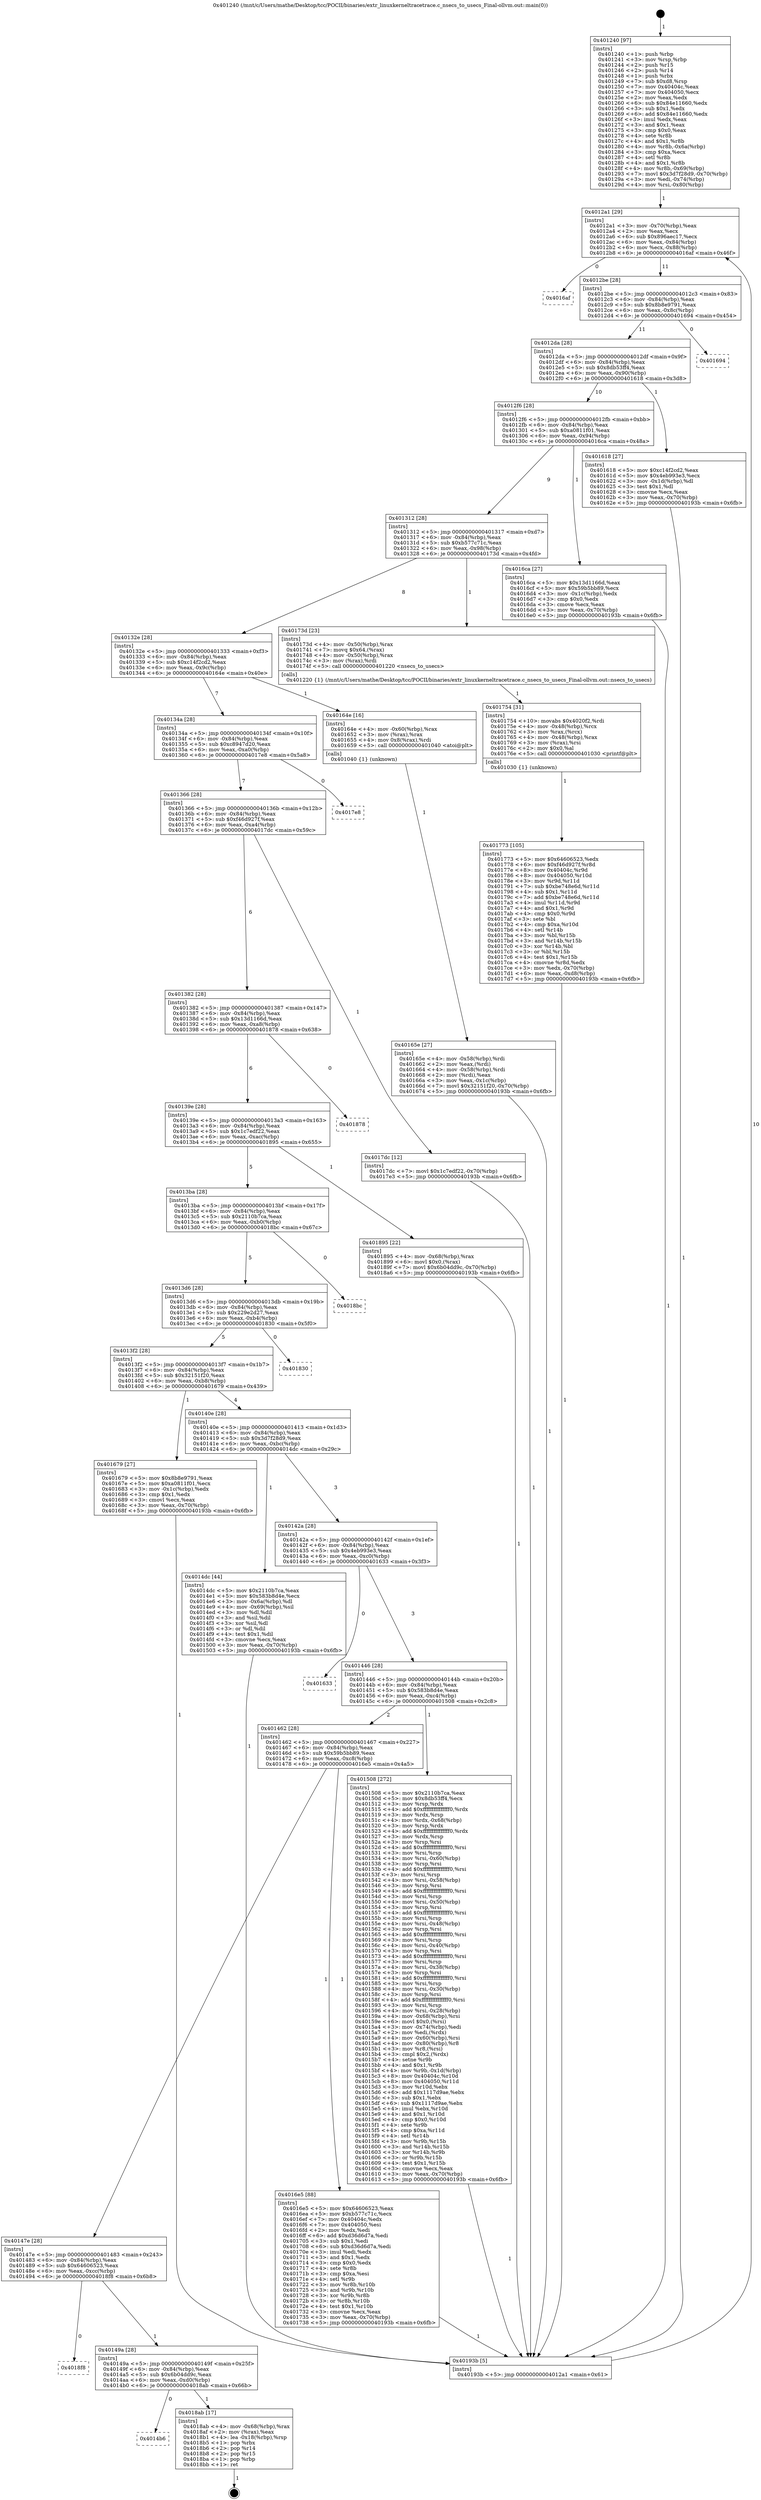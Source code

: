 digraph "0x401240" {
  label = "0x401240 (/mnt/c/Users/mathe/Desktop/tcc/POCII/binaries/extr_linuxkerneltracetrace.c_nsecs_to_usecs_Final-ollvm.out::main(0))"
  labelloc = "t"
  node[shape=record]

  Entry [label="",width=0.3,height=0.3,shape=circle,fillcolor=black,style=filled]
  "0x4012a1" [label="{
     0x4012a1 [29]\l
     | [instrs]\l
     &nbsp;&nbsp;0x4012a1 \<+3\>: mov -0x70(%rbp),%eax\l
     &nbsp;&nbsp;0x4012a4 \<+2\>: mov %eax,%ecx\l
     &nbsp;&nbsp;0x4012a6 \<+6\>: sub $0x896aec17,%ecx\l
     &nbsp;&nbsp;0x4012ac \<+6\>: mov %eax,-0x84(%rbp)\l
     &nbsp;&nbsp;0x4012b2 \<+6\>: mov %ecx,-0x88(%rbp)\l
     &nbsp;&nbsp;0x4012b8 \<+6\>: je 00000000004016af \<main+0x46f\>\l
  }"]
  "0x4016af" [label="{
     0x4016af\l
  }", style=dashed]
  "0x4012be" [label="{
     0x4012be [28]\l
     | [instrs]\l
     &nbsp;&nbsp;0x4012be \<+5\>: jmp 00000000004012c3 \<main+0x83\>\l
     &nbsp;&nbsp;0x4012c3 \<+6\>: mov -0x84(%rbp),%eax\l
     &nbsp;&nbsp;0x4012c9 \<+5\>: sub $0x8b8e9791,%eax\l
     &nbsp;&nbsp;0x4012ce \<+6\>: mov %eax,-0x8c(%rbp)\l
     &nbsp;&nbsp;0x4012d4 \<+6\>: je 0000000000401694 \<main+0x454\>\l
  }"]
  Exit [label="",width=0.3,height=0.3,shape=circle,fillcolor=black,style=filled,peripheries=2]
  "0x401694" [label="{
     0x401694\l
  }", style=dashed]
  "0x4012da" [label="{
     0x4012da [28]\l
     | [instrs]\l
     &nbsp;&nbsp;0x4012da \<+5\>: jmp 00000000004012df \<main+0x9f\>\l
     &nbsp;&nbsp;0x4012df \<+6\>: mov -0x84(%rbp),%eax\l
     &nbsp;&nbsp;0x4012e5 \<+5\>: sub $0x8db53ff4,%eax\l
     &nbsp;&nbsp;0x4012ea \<+6\>: mov %eax,-0x90(%rbp)\l
     &nbsp;&nbsp;0x4012f0 \<+6\>: je 0000000000401618 \<main+0x3d8\>\l
  }"]
  "0x4014b6" [label="{
     0x4014b6\l
  }", style=dashed]
  "0x401618" [label="{
     0x401618 [27]\l
     | [instrs]\l
     &nbsp;&nbsp;0x401618 \<+5\>: mov $0xc14f2cd2,%eax\l
     &nbsp;&nbsp;0x40161d \<+5\>: mov $0x4eb993e3,%ecx\l
     &nbsp;&nbsp;0x401622 \<+3\>: mov -0x1d(%rbp),%dl\l
     &nbsp;&nbsp;0x401625 \<+3\>: test $0x1,%dl\l
     &nbsp;&nbsp;0x401628 \<+3\>: cmovne %ecx,%eax\l
     &nbsp;&nbsp;0x40162b \<+3\>: mov %eax,-0x70(%rbp)\l
     &nbsp;&nbsp;0x40162e \<+5\>: jmp 000000000040193b \<main+0x6fb\>\l
  }"]
  "0x4012f6" [label="{
     0x4012f6 [28]\l
     | [instrs]\l
     &nbsp;&nbsp;0x4012f6 \<+5\>: jmp 00000000004012fb \<main+0xbb\>\l
     &nbsp;&nbsp;0x4012fb \<+6\>: mov -0x84(%rbp),%eax\l
     &nbsp;&nbsp;0x401301 \<+5\>: sub $0xa0811f01,%eax\l
     &nbsp;&nbsp;0x401306 \<+6\>: mov %eax,-0x94(%rbp)\l
     &nbsp;&nbsp;0x40130c \<+6\>: je 00000000004016ca \<main+0x48a\>\l
  }"]
  "0x4018ab" [label="{
     0x4018ab [17]\l
     | [instrs]\l
     &nbsp;&nbsp;0x4018ab \<+4\>: mov -0x68(%rbp),%rax\l
     &nbsp;&nbsp;0x4018af \<+2\>: mov (%rax),%eax\l
     &nbsp;&nbsp;0x4018b1 \<+4\>: lea -0x18(%rbp),%rsp\l
     &nbsp;&nbsp;0x4018b5 \<+1\>: pop %rbx\l
     &nbsp;&nbsp;0x4018b6 \<+2\>: pop %r14\l
     &nbsp;&nbsp;0x4018b8 \<+2\>: pop %r15\l
     &nbsp;&nbsp;0x4018ba \<+1\>: pop %rbp\l
     &nbsp;&nbsp;0x4018bb \<+1\>: ret\l
  }"]
  "0x4016ca" [label="{
     0x4016ca [27]\l
     | [instrs]\l
     &nbsp;&nbsp;0x4016ca \<+5\>: mov $0x13d1166d,%eax\l
     &nbsp;&nbsp;0x4016cf \<+5\>: mov $0x59b5bb89,%ecx\l
     &nbsp;&nbsp;0x4016d4 \<+3\>: mov -0x1c(%rbp),%edx\l
     &nbsp;&nbsp;0x4016d7 \<+3\>: cmp $0x0,%edx\l
     &nbsp;&nbsp;0x4016da \<+3\>: cmove %ecx,%eax\l
     &nbsp;&nbsp;0x4016dd \<+3\>: mov %eax,-0x70(%rbp)\l
     &nbsp;&nbsp;0x4016e0 \<+5\>: jmp 000000000040193b \<main+0x6fb\>\l
  }"]
  "0x401312" [label="{
     0x401312 [28]\l
     | [instrs]\l
     &nbsp;&nbsp;0x401312 \<+5\>: jmp 0000000000401317 \<main+0xd7\>\l
     &nbsp;&nbsp;0x401317 \<+6\>: mov -0x84(%rbp),%eax\l
     &nbsp;&nbsp;0x40131d \<+5\>: sub $0xb577c71c,%eax\l
     &nbsp;&nbsp;0x401322 \<+6\>: mov %eax,-0x98(%rbp)\l
     &nbsp;&nbsp;0x401328 \<+6\>: je 000000000040173d \<main+0x4fd\>\l
  }"]
  "0x40149a" [label="{
     0x40149a [28]\l
     | [instrs]\l
     &nbsp;&nbsp;0x40149a \<+5\>: jmp 000000000040149f \<main+0x25f\>\l
     &nbsp;&nbsp;0x40149f \<+6\>: mov -0x84(%rbp),%eax\l
     &nbsp;&nbsp;0x4014a5 \<+5\>: sub $0x6b04dd9c,%eax\l
     &nbsp;&nbsp;0x4014aa \<+6\>: mov %eax,-0xd0(%rbp)\l
     &nbsp;&nbsp;0x4014b0 \<+6\>: je 00000000004018ab \<main+0x66b\>\l
  }"]
  "0x40173d" [label="{
     0x40173d [23]\l
     | [instrs]\l
     &nbsp;&nbsp;0x40173d \<+4\>: mov -0x50(%rbp),%rax\l
     &nbsp;&nbsp;0x401741 \<+7\>: movq $0x64,(%rax)\l
     &nbsp;&nbsp;0x401748 \<+4\>: mov -0x50(%rbp),%rax\l
     &nbsp;&nbsp;0x40174c \<+3\>: mov (%rax),%rdi\l
     &nbsp;&nbsp;0x40174f \<+5\>: call 0000000000401220 \<nsecs_to_usecs\>\l
     | [calls]\l
     &nbsp;&nbsp;0x401220 \{1\} (/mnt/c/Users/mathe/Desktop/tcc/POCII/binaries/extr_linuxkerneltracetrace.c_nsecs_to_usecs_Final-ollvm.out::nsecs_to_usecs)\l
  }"]
  "0x40132e" [label="{
     0x40132e [28]\l
     | [instrs]\l
     &nbsp;&nbsp;0x40132e \<+5\>: jmp 0000000000401333 \<main+0xf3\>\l
     &nbsp;&nbsp;0x401333 \<+6\>: mov -0x84(%rbp),%eax\l
     &nbsp;&nbsp;0x401339 \<+5\>: sub $0xc14f2cd2,%eax\l
     &nbsp;&nbsp;0x40133e \<+6\>: mov %eax,-0x9c(%rbp)\l
     &nbsp;&nbsp;0x401344 \<+6\>: je 000000000040164e \<main+0x40e\>\l
  }"]
  "0x4018f8" [label="{
     0x4018f8\l
  }", style=dashed]
  "0x40164e" [label="{
     0x40164e [16]\l
     | [instrs]\l
     &nbsp;&nbsp;0x40164e \<+4\>: mov -0x60(%rbp),%rax\l
     &nbsp;&nbsp;0x401652 \<+3\>: mov (%rax),%rax\l
     &nbsp;&nbsp;0x401655 \<+4\>: mov 0x8(%rax),%rdi\l
     &nbsp;&nbsp;0x401659 \<+5\>: call 0000000000401040 \<atoi@plt\>\l
     | [calls]\l
     &nbsp;&nbsp;0x401040 \{1\} (unknown)\l
  }"]
  "0x40134a" [label="{
     0x40134a [28]\l
     | [instrs]\l
     &nbsp;&nbsp;0x40134a \<+5\>: jmp 000000000040134f \<main+0x10f\>\l
     &nbsp;&nbsp;0x40134f \<+6\>: mov -0x84(%rbp),%eax\l
     &nbsp;&nbsp;0x401355 \<+5\>: sub $0xc8947d20,%eax\l
     &nbsp;&nbsp;0x40135a \<+6\>: mov %eax,-0xa0(%rbp)\l
     &nbsp;&nbsp;0x401360 \<+6\>: je 00000000004017e8 \<main+0x5a8\>\l
  }"]
  "0x401773" [label="{
     0x401773 [105]\l
     | [instrs]\l
     &nbsp;&nbsp;0x401773 \<+5\>: mov $0x64606523,%edx\l
     &nbsp;&nbsp;0x401778 \<+6\>: mov $0xf46d927f,%r8d\l
     &nbsp;&nbsp;0x40177e \<+8\>: mov 0x40404c,%r9d\l
     &nbsp;&nbsp;0x401786 \<+8\>: mov 0x404050,%r10d\l
     &nbsp;&nbsp;0x40178e \<+3\>: mov %r9d,%r11d\l
     &nbsp;&nbsp;0x401791 \<+7\>: sub $0xbe748e6d,%r11d\l
     &nbsp;&nbsp;0x401798 \<+4\>: sub $0x1,%r11d\l
     &nbsp;&nbsp;0x40179c \<+7\>: add $0xbe748e6d,%r11d\l
     &nbsp;&nbsp;0x4017a3 \<+4\>: imul %r11d,%r9d\l
     &nbsp;&nbsp;0x4017a7 \<+4\>: and $0x1,%r9d\l
     &nbsp;&nbsp;0x4017ab \<+4\>: cmp $0x0,%r9d\l
     &nbsp;&nbsp;0x4017af \<+3\>: sete %bl\l
     &nbsp;&nbsp;0x4017b2 \<+4\>: cmp $0xa,%r10d\l
     &nbsp;&nbsp;0x4017b6 \<+4\>: setl %r14b\l
     &nbsp;&nbsp;0x4017ba \<+3\>: mov %bl,%r15b\l
     &nbsp;&nbsp;0x4017bd \<+3\>: and %r14b,%r15b\l
     &nbsp;&nbsp;0x4017c0 \<+3\>: xor %r14b,%bl\l
     &nbsp;&nbsp;0x4017c3 \<+3\>: or %bl,%r15b\l
     &nbsp;&nbsp;0x4017c6 \<+4\>: test $0x1,%r15b\l
     &nbsp;&nbsp;0x4017ca \<+4\>: cmovne %r8d,%edx\l
     &nbsp;&nbsp;0x4017ce \<+3\>: mov %edx,-0x70(%rbp)\l
     &nbsp;&nbsp;0x4017d1 \<+6\>: mov %eax,-0xd8(%rbp)\l
     &nbsp;&nbsp;0x4017d7 \<+5\>: jmp 000000000040193b \<main+0x6fb\>\l
  }"]
  "0x4017e8" [label="{
     0x4017e8\l
  }", style=dashed]
  "0x401366" [label="{
     0x401366 [28]\l
     | [instrs]\l
     &nbsp;&nbsp;0x401366 \<+5\>: jmp 000000000040136b \<main+0x12b\>\l
     &nbsp;&nbsp;0x40136b \<+6\>: mov -0x84(%rbp),%eax\l
     &nbsp;&nbsp;0x401371 \<+5\>: sub $0xf46d927f,%eax\l
     &nbsp;&nbsp;0x401376 \<+6\>: mov %eax,-0xa4(%rbp)\l
     &nbsp;&nbsp;0x40137c \<+6\>: je 00000000004017dc \<main+0x59c\>\l
  }"]
  "0x401754" [label="{
     0x401754 [31]\l
     | [instrs]\l
     &nbsp;&nbsp;0x401754 \<+10\>: movabs $0x4020f2,%rdi\l
     &nbsp;&nbsp;0x40175e \<+4\>: mov -0x48(%rbp),%rcx\l
     &nbsp;&nbsp;0x401762 \<+3\>: mov %rax,(%rcx)\l
     &nbsp;&nbsp;0x401765 \<+4\>: mov -0x48(%rbp),%rax\l
     &nbsp;&nbsp;0x401769 \<+3\>: mov (%rax),%rsi\l
     &nbsp;&nbsp;0x40176c \<+2\>: mov $0x0,%al\l
     &nbsp;&nbsp;0x40176e \<+5\>: call 0000000000401030 \<printf@plt\>\l
     | [calls]\l
     &nbsp;&nbsp;0x401030 \{1\} (unknown)\l
  }"]
  "0x4017dc" [label="{
     0x4017dc [12]\l
     | [instrs]\l
     &nbsp;&nbsp;0x4017dc \<+7\>: movl $0x1c7edf22,-0x70(%rbp)\l
     &nbsp;&nbsp;0x4017e3 \<+5\>: jmp 000000000040193b \<main+0x6fb\>\l
  }"]
  "0x401382" [label="{
     0x401382 [28]\l
     | [instrs]\l
     &nbsp;&nbsp;0x401382 \<+5\>: jmp 0000000000401387 \<main+0x147\>\l
     &nbsp;&nbsp;0x401387 \<+6\>: mov -0x84(%rbp),%eax\l
     &nbsp;&nbsp;0x40138d \<+5\>: sub $0x13d1166d,%eax\l
     &nbsp;&nbsp;0x401392 \<+6\>: mov %eax,-0xa8(%rbp)\l
     &nbsp;&nbsp;0x401398 \<+6\>: je 0000000000401878 \<main+0x638\>\l
  }"]
  "0x40147e" [label="{
     0x40147e [28]\l
     | [instrs]\l
     &nbsp;&nbsp;0x40147e \<+5\>: jmp 0000000000401483 \<main+0x243\>\l
     &nbsp;&nbsp;0x401483 \<+6\>: mov -0x84(%rbp),%eax\l
     &nbsp;&nbsp;0x401489 \<+5\>: sub $0x64606523,%eax\l
     &nbsp;&nbsp;0x40148e \<+6\>: mov %eax,-0xcc(%rbp)\l
     &nbsp;&nbsp;0x401494 \<+6\>: je 00000000004018f8 \<main+0x6b8\>\l
  }"]
  "0x401878" [label="{
     0x401878\l
  }", style=dashed]
  "0x40139e" [label="{
     0x40139e [28]\l
     | [instrs]\l
     &nbsp;&nbsp;0x40139e \<+5\>: jmp 00000000004013a3 \<main+0x163\>\l
     &nbsp;&nbsp;0x4013a3 \<+6\>: mov -0x84(%rbp),%eax\l
     &nbsp;&nbsp;0x4013a9 \<+5\>: sub $0x1c7edf22,%eax\l
     &nbsp;&nbsp;0x4013ae \<+6\>: mov %eax,-0xac(%rbp)\l
     &nbsp;&nbsp;0x4013b4 \<+6\>: je 0000000000401895 \<main+0x655\>\l
  }"]
  "0x4016e5" [label="{
     0x4016e5 [88]\l
     | [instrs]\l
     &nbsp;&nbsp;0x4016e5 \<+5\>: mov $0x64606523,%eax\l
     &nbsp;&nbsp;0x4016ea \<+5\>: mov $0xb577c71c,%ecx\l
     &nbsp;&nbsp;0x4016ef \<+7\>: mov 0x40404c,%edx\l
     &nbsp;&nbsp;0x4016f6 \<+7\>: mov 0x404050,%esi\l
     &nbsp;&nbsp;0x4016fd \<+2\>: mov %edx,%edi\l
     &nbsp;&nbsp;0x4016ff \<+6\>: add $0xd36d6d7a,%edi\l
     &nbsp;&nbsp;0x401705 \<+3\>: sub $0x1,%edi\l
     &nbsp;&nbsp;0x401708 \<+6\>: sub $0xd36d6d7a,%edi\l
     &nbsp;&nbsp;0x40170e \<+3\>: imul %edi,%edx\l
     &nbsp;&nbsp;0x401711 \<+3\>: and $0x1,%edx\l
     &nbsp;&nbsp;0x401714 \<+3\>: cmp $0x0,%edx\l
     &nbsp;&nbsp;0x401717 \<+4\>: sete %r8b\l
     &nbsp;&nbsp;0x40171b \<+3\>: cmp $0xa,%esi\l
     &nbsp;&nbsp;0x40171e \<+4\>: setl %r9b\l
     &nbsp;&nbsp;0x401722 \<+3\>: mov %r8b,%r10b\l
     &nbsp;&nbsp;0x401725 \<+3\>: and %r9b,%r10b\l
     &nbsp;&nbsp;0x401728 \<+3\>: xor %r9b,%r8b\l
     &nbsp;&nbsp;0x40172b \<+3\>: or %r8b,%r10b\l
     &nbsp;&nbsp;0x40172e \<+4\>: test $0x1,%r10b\l
     &nbsp;&nbsp;0x401732 \<+3\>: cmovne %ecx,%eax\l
     &nbsp;&nbsp;0x401735 \<+3\>: mov %eax,-0x70(%rbp)\l
     &nbsp;&nbsp;0x401738 \<+5\>: jmp 000000000040193b \<main+0x6fb\>\l
  }"]
  "0x401895" [label="{
     0x401895 [22]\l
     | [instrs]\l
     &nbsp;&nbsp;0x401895 \<+4\>: mov -0x68(%rbp),%rax\l
     &nbsp;&nbsp;0x401899 \<+6\>: movl $0x0,(%rax)\l
     &nbsp;&nbsp;0x40189f \<+7\>: movl $0x6b04dd9c,-0x70(%rbp)\l
     &nbsp;&nbsp;0x4018a6 \<+5\>: jmp 000000000040193b \<main+0x6fb\>\l
  }"]
  "0x4013ba" [label="{
     0x4013ba [28]\l
     | [instrs]\l
     &nbsp;&nbsp;0x4013ba \<+5\>: jmp 00000000004013bf \<main+0x17f\>\l
     &nbsp;&nbsp;0x4013bf \<+6\>: mov -0x84(%rbp),%eax\l
     &nbsp;&nbsp;0x4013c5 \<+5\>: sub $0x2110b7ca,%eax\l
     &nbsp;&nbsp;0x4013ca \<+6\>: mov %eax,-0xb0(%rbp)\l
     &nbsp;&nbsp;0x4013d0 \<+6\>: je 00000000004018bc \<main+0x67c\>\l
  }"]
  "0x40165e" [label="{
     0x40165e [27]\l
     | [instrs]\l
     &nbsp;&nbsp;0x40165e \<+4\>: mov -0x58(%rbp),%rdi\l
     &nbsp;&nbsp;0x401662 \<+2\>: mov %eax,(%rdi)\l
     &nbsp;&nbsp;0x401664 \<+4\>: mov -0x58(%rbp),%rdi\l
     &nbsp;&nbsp;0x401668 \<+2\>: mov (%rdi),%eax\l
     &nbsp;&nbsp;0x40166a \<+3\>: mov %eax,-0x1c(%rbp)\l
     &nbsp;&nbsp;0x40166d \<+7\>: movl $0x32151f20,-0x70(%rbp)\l
     &nbsp;&nbsp;0x401674 \<+5\>: jmp 000000000040193b \<main+0x6fb\>\l
  }"]
  "0x4018bc" [label="{
     0x4018bc\l
  }", style=dashed]
  "0x4013d6" [label="{
     0x4013d6 [28]\l
     | [instrs]\l
     &nbsp;&nbsp;0x4013d6 \<+5\>: jmp 00000000004013db \<main+0x19b\>\l
     &nbsp;&nbsp;0x4013db \<+6\>: mov -0x84(%rbp),%eax\l
     &nbsp;&nbsp;0x4013e1 \<+5\>: sub $0x229e2d27,%eax\l
     &nbsp;&nbsp;0x4013e6 \<+6\>: mov %eax,-0xb4(%rbp)\l
     &nbsp;&nbsp;0x4013ec \<+6\>: je 0000000000401830 \<main+0x5f0\>\l
  }"]
  "0x401462" [label="{
     0x401462 [28]\l
     | [instrs]\l
     &nbsp;&nbsp;0x401462 \<+5\>: jmp 0000000000401467 \<main+0x227\>\l
     &nbsp;&nbsp;0x401467 \<+6\>: mov -0x84(%rbp),%eax\l
     &nbsp;&nbsp;0x40146d \<+5\>: sub $0x59b5bb89,%eax\l
     &nbsp;&nbsp;0x401472 \<+6\>: mov %eax,-0xc8(%rbp)\l
     &nbsp;&nbsp;0x401478 \<+6\>: je 00000000004016e5 \<main+0x4a5\>\l
  }"]
  "0x401830" [label="{
     0x401830\l
  }", style=dashed]
  "0x4013f2" [label="{
     0x4013f2 [28]\l
     | [instrs]\l
     &nbsp;&nbsp;0x4013f2 \<+5\>: jmp 00000000004013f7 \<main+0x1b7\>\l
     &nbsp;&nbsp;0x4013f7 \<+6\>: mov -0x84(%rbp),%eax\l
     &nbsp;&nbsp;0x4013fd \<+5\>: sub $0x32151f20,%eax\l
     &nbsp;&nbsp;0x401402 \<+6\>: mov %eax,-0xb8(%rbp)\l
     &nbsp;&nbsp;0x401408 \<+6\>: je 0000000000401679 \<main+0x439\>\l
  }"]
  "0x401508" [label="{
     0x401508 [272]\l
     | [instrs]\l
     &nbsp;&nbsp;0x401508 \<+5\>: mov $0x2110b7ca,%eax\l
     &nbsp;&nbsp;0x40150d \<+5\>: mov $0x8db53ff4,%ecx\l
     &nbsp;&nbsp;0x401512 \<+3\>: mov %rsp,%rdx\l
     &nbsp;&nbsp;0x401515 \<+4\>: add $0xfffffffffffffff0,%rdx\l
     &nbsp;&nbsp;0x401519 \<+3\>: mov %rdx,%rsp\l
     &nbsp;&nbsp;0x40151c \<+4\>: mov %rdx,-0x68(%rbp)\l
     &nbsp;&nbsp;0x401520 \<+3\>: mov %rsp,%rdx\l
     &nbsp;&nbsp;0x401523 \<+4\>: add $0xfffffffffffffff0,%rdx\l
     &nbsp;&nbsp;0x401527 \<+3\>: mov %rdx,%rsp\l
     &nbsp;&nbsp;0x40152a \<+3\>: mov %rsp,%rsi\l
     &nbsp;&nbsp;0x40152d \<+4\>: add $0xfffffffffffffff0,%rsi\l
     &nbsp;&nbsp;0x401531 \<+3\>: mov %rsi,%rsp\l
     &nbsp;&nbsp;0x401534 \<+4\>: mov %rsi,-0x60(%rbp)\l
     &nbsp;&nbsp;0x401538 \<+3\>: mov %rsp,%rsi\l
     &nbsp;&nbsp;0x40153b \<+4\>: add $0xfffffffffffffff0,%rsi\l
     &nbsp;&nbsp;0x40153f \<+3\>: mov %rsi,%rsp\l
     &nbsp;&nbsp;0x401542 \<+4\>: mov %rsi,-0x58(%rbp)\l
     &nbsp;&nbsp;0x401546 \<+3\>: mov %rsp,%rsi\l
     &nbsp;&nbsp;0x401549 \<+4\>: add $0xfffffffffffffff0,%rsi\l
     &nbsp;&nbsp;0x40154d \<+3\>: mov %rsi,%rsp\l
     &nbsp;&nbsp;0x401550 \<+4\>: mov %rsi,-0x50(%rbp)\l
     &nbsp;&nbsp;0x401554 \<+3\>: mov %rsp,%rsi\l
     &nbsp;&nbsp;0x401557 \<+4\>: add $0xfffffffffffffff0,%rsi\l
     &nbsp;&nbsp;0x40155b \<+3\>: mov %rsi,%rsp\l
     &nbsp;&nbsp;0x40155e \<+4\>: mov %rsi,-0x48(%rbp)\l
     &nbsp;&nbsp;0x401562 \<+3\>: mov %rsp,%rsi\l
     &nbsp;&nbsp;0x401565 \<+4\>: add $0xfffffffffffffff0,%rsi\l
     &nbsp;&nbsp;0x401569 \<+3\>: mov %rsi,%rsp\l
     &nbsp;&nbsp;0x40156c \<+4\>: mov %rsi,-0x40(%rbp)\l
     &nbsp;&nbsp;0x401570 \<+3\>: mov %rsp,%rsi\l
     &nbsp;&nbsp;0x401573 \<+4\>: add $0xfffffffffffffff0,%rsi\l
     &nbsp;&nbsp;0x401577 \<+3\>: mov %rsi,%rsp\l
     &nbsp;&nbsp;0x40157a \<+4\>: mov %rsi,-0x38(%rbp)\l
     &nbsp;&nbsp;0x40157e \<+3\>: mov %rsp,%rsi\l
     &nbsp;&nbsp;0x401581 \<+4\>: add $0xfffffffffffffff0,%rsi\l
     &nbsp;&nbsp;0x401585 \<+3\>: mov %rsi,%rsp\l
     &nbsp;&nbsp;0x401588 \<+4\>: mov %rsi,-0x30(%rbp)\l
     &nbsp;&nbsp;0x40158c \<+3\>: mov %rsp,%rsi\l
     &nbsp;&nbsp;0x40158f \<+4\>: add $0xfffffffffffffff0,%rsi\l
     &nbsp;&nbsp;0x401593 \<+3\>: mov %rsi,%rsp\l
     &nbsp;&nbsp;0x401596 \<+4\>: mov %rsi,-0x28(%rbp)\l
     &nbsp;&nbsp;0x40159a \<+4\>: mov -0x68(%rbp),%rsi\l
     &nbsp;&nbsp;0x40159e \<+6\>: movl $0x0,(%rsi)\l
     &nbsp;&nbsp;0x4015a4 \<+3\>: mov -0x74(%rbp),%edi\l
     &nbsp;&nbsp;0x4015a7 \<+2\>: mov %edi,(%rdx)\l
     &nbsp;&nbsp;0x4015a9 \<+4\>: mov -0x60(%rbp),%rsi\l
     &nbsp;&nbsp;0x4015ad \<+4\>: mov -0x80(%rbp),%r8\l
     &nbsp;&nbsp;0x4015b1 \<+3\>: mov %r8,(%rsi)\l
     &nbsp;&nbsp;0x4015b4 \<+3\>: cmpl $0x2,(%rdx)\l
     &nbsp;&nbsp;0x4015b7 \<+4\>: setne %r9b\l
     &nbsp;&nbsp;0x4015bb \<+4\>: and $0x1,%r9b\l
     &nbsp;&nbsp;0x4015bf \<+4\>: mov %r9b,-0x1d(%rbp)\l
     &nbsp;&nbsp;0x4015c3 \<+8\>: mov 0x40404c,%r10d\l
     &nbsp;&nbsp;0x4015cb \<+8\>: mov 0x404050,%r11d\l
     &nbsp;&nbsp;0x4015d3 \<+3\>: mov %r10d,%ebx\l
     &nbsp;&nbsp;0x4015d6 \<+6\>: add $0x1117d9ae,%ebx\l
     &nbsp;&nbsp;0x4015dc \<+3\>: sub $0x1,%ebx\l
     &nbsp;&nbsp;0x4015df \<+6\>: sub $0x1117d9ae,%ebx\l
     &nbsp;&nbsp;0x4015e5 \<+4\>: imul %ebx,%r10d\l
     &nbsp;&nbsp;0x4015e9 \<+4\>: and $0x1,%r10d\l
     &nbsp;&nbsp;0x4015ed \<+4\>: cmp $0x0,%r10d\l
     &nbsp;&nbsp;0x4015f1 \<+4\>: sete %r9b\l
     &nbsp;&nbsp;0x4015f5 \<+4\>: cmp $0xa,%r11d\l
     &nbsp;&nbsp;0x4015f9 \<+4\>: setl %r14b\l
     &nbsp;&nbsp;0x4015fd \<+3\>: mov %r9b,%r15b\l
     &nbsp;&nbsp;0x401600 \<+3\>: and %r14b,%r15b\l
     &nbsp;&nbsp;0x401603 \<+3\>: xor %r14b,%r9b\l
     &nbsp;&nbsp;0x401606 \<+3\>: or %r9b,%r15b\l
     &nbsp;&nbsp;0x401609 \<+4\>: test $0x1,%r15b\l
     &nbsp;&nbsp;0x40160d \<+3\>: cmovne %ecx,%eax\l
     &nbsp;&nbsp;0x401610 \<+3\>: mov %eax,-0x70(%rbp)\l
     &nbsp;&nbsp;0x401613 \<+5\>: jmp 000000000040193b \<main+0x6fb\>\l
  }"]
  "0x401679" [label="{
     0x401679 [27]\l
     | [instrs]\l
     &nbsp;&nbsp;0x401679 \<+5\>: mov $0x8b8e9791,%eax\l
     &nbsp;&nbsp;0x40167e \<+5\>: mov $0xa0811f01,%ecx\l
     &nbsp;&nbsp;0x401683 \<+3\>: mov -0x1c(%rbp),%edx\l
     &nbsp;&nbsp;0x401686 \<+3\>: cmp $0x1,%edx\l
     &nbsp;&nbsp;0x401689 \<+3\>: cmovl %ecx,%eax\l
     &nbsp;&nbsp;0x40168c \<+3\>: mov %eax,-0x70(%rbp)\l
     &nbsp;&nbsp;0x40168f \<+5\>: jmp 000000000040193b \<main+0x6fb\>\l
  }"]
  "0x40140e" [label="{
     0x40140e [28]\l
     | [instrs]\l
     &nbsp;&nbsp;0x40140e \<+5\>: jmp 0000000000401413 \<main+0x1d3\>\l
     &nbsp;&nbsp;0x401413 \<+6\>: mov -0x84(%rbp),%eax\l
     &nbsp;&nbsp;0x401419 \<+5\>: sub $0x3d7f28d9,%eax\l
     &nbsp;&nbsp;0x40141e \<+6\>: mov %eax,-0xbc(%rbp)\l
     &nbsp;&nbsp;0x401424 \<+6\>: je 00000000004014dc \<main+0x29c\>\l
  }"]
  "0x401446" [label="{
     0x401446 [28]\l
     | [instrs]\l
     &nbsp;&nbsp;0x401446 \<+5\>: jmp 000000000040144b \<main+0x20b\>\l
     &nbsp;&nbsp;0x40144b \<+6\>: mov -0x84(%rbp),%eax\l
     &nbsp;&nbsp;0x401451 \<+5\>: sub $0x583b8d4e,%eax\l
     &nbsp;&nbsp;0x401456 \<+6\>: mov %eax,-0xc4(%rbp)\l
     &nbsp;&nbsp;0x40145c \<+6\>: je 0000000000401508 \<main+0x2c8\>\l
  }"]
  "0x4014dc" [label="{
     0x4014dc [44]\l
     | [instrs]\l
     &nbsp;&nbsp;0x4014dc \<+5\>: mov $0x2110b7ca,%eax\l
     &nbsp;&nbsp;0x4014e1 \<+5\>: mov $0x583b8d4e,%ecx\l
     &nbsp;&nbsp;0x4014e6 \<+3\>: mov -0x6a(%rbp),%dl\l
     &nbsp;&nbsp;0x4014e9 \<+4\>: mov -0x69(%rbp),%sil\l
     &nbsp;&nbsp;0x4014ed \<+3\>: mov %dl,%dil\l
     &nbsp;&nbsp;0x4014f0 \<+3\>: and %sil,%dil\l
     &nbsp;&nbsp;0x4014f3 \<+3\>: xor %sil,%dl\l
     &nbsp;&nbsp;0x4014f6 \<+3\>: or %dl,%dil\l
     &nbsp;&nbsp;0x4014f9 \<+4\>: test $0x1,%dil\l
     &nbsp;&nbsp;0x4014fd \<+3\>: cmovne %ecx,%eax\l
     &nbsp;&nbsp;0x401500 \<+3\>: mov %eax,-0x70(%rbp)\l
     &nbsp;&nbsp;0x401503 \<+5\>: jmp 000000000040193b \<main+0x6fb\>\l
  }"]
  "0x40142a" [label="{
     0x40142a [28]\l
     | [instrs]\l
     &nbsp;&nbsp;0x40142a \<+5\>: jmp 000000000040142f \<main+0x1ef\>\l
     &nbsp;&nbsp;0x40142f \<+6\>: mov -0x84(%rbp),%eax\l
     &nbsp;&nbsp;0x401435 \<+5\>: sub $0x4eb993e3,%eax\l
     &nbsp;&nbsp;0x40143a \<+6\>: mov %eax,-0xc0(%rbp)\l
     &nbsp;&nbsp;0x401440 \<+6\>: je 0000000000401633 \<main+0x3f3\>\l
  }"]
  "0x40193b" [label="{
     0x40193b [5]\l
     | [instrs]\l
     &nbsp;&nbsp;0x40193b \<+5\>: jmp 00000000004012a1 \<main+0x61\>\l
  }"]
  "0x401240" [label="{
     0x401240 [97]\l
     | [instrs]\l
     &nbsp;&nbsp;0x401240 \<+1\>: push %rbp\l
     &nbsp;&nbsp;0x401241 \<+3\>: mov %rsp,%rbp\l
     &nbsp;&nbsp;0x401244 \<+2\>: push %r15\l
     &nbsp;&nbsp;0x401246 \<+2\>: push %r14\l
     &nbsp;&nbsp;0x401248 \<+1\>: push %rbx\l
     &nbsp;&nbsp;0x401249 \<+7\>: sub $0xd8,%rsp\l
     &nbsp;&nbsp;0x401250 \<+7\>: mov 0x40404c,%eax\l
     &nbsp;&nbsp;0x401257 \<+7\>: mov 0x404050,%ecx\l
     &nbsp;&nbsp;0x40125e \<+2\>: mov %eax,%edx\l
     &nbsp;&nbsp;0x401260 \<+6\>: sub $0x84e11660,%edx\l
     &nbsp;&nbsp;0x401266 \<+3\>: sub $0x1,%edx\l
     &nbsp;&nbsp;0x401269 \<+6\>: add $0x84e11660,%edx\l
     &nbsp;&nbsp;0x40126f \<+3\>: imul %edx,%eax\l
     &nbsp;&nbsp;0x401272 \<+3\>: and $0x1,%eax\l
     &nbsp;&nbsp;0x401275 \<+3\>: cmp $0x0,%eax\l
     &nbsp;&nbsp;0x401278 \<+4\>: sete %r8b\l
     &nbsp;&nbsp;0x40127c \<+4\>: and $0x1,%r8b\l
     &nbsp;&nbsp;0x401280 \<+4\>: mov %r8b,-0x6a(%rbp)\l
     &nbsp;&nbsp;0x401284 \<+3\>: cmp $0xa,%ecx\l
     &nbsp;&nbsp;0x401287 \<+4\>: setl %r8b\l
     &nbsp;&nbsp;0x40128b \<+4\>: and $0x1,%r8b\l
     &nbsp;&nbsp;0x40128f \<+4\>: mov %r8b,-0x69(%rbp)\l
     &nbsp;&nbsp;0x401293 \<+7\>: movl $0x3d7f28d9,-0x70(%rbp)\l
     &nbsp;&nbsp;0x40129a \<+3\>: mov %edi,-0x74(%rbp)\l
     &nbsp;&nbsp;0x40129d \<+4\>: mov %rsi,-0x80(%rbp)\l
  }"]
  "0x401633" [label="{
     0x401633\l
  }", style=dashed]
  Entry -> "0x401240" [label=" 1"]
  "0x4012a1" -> "0x4016af" [label=" 0"]
  "0x4012a1" -> "0x4012be" [label=" 11"]
  "0x4018ab" -> Exit [label=" 1"]
  "0x4012be" -> "0x401694" [label=" 0"]
  "0x4012be" -> "0x4012da" [label=" 11"]
  "0x40149a" -> "0x4014b6" [label=" 0"]
  "0x4012da" -> "0x401618" [label=" 1"]
  "0x4012da" -> "0x4012f6" [label=" 10"]
  "0x40149a" -> "0x4018ab" [label=" 1"]
  "0x4012f6" -> "0x4016ca" [label=" 1"]
  "0x4012f6" -> "0x401312" [label=" 9"]
  "0x40147e" -> "0x40149a" [label=" 1"]
  "0x401312" -> "0x40173d" [label=" 1"]
  "0x401312" -> "0x40132e" [label=" 8"]
  "0x40147e" -> "0x4018f8" [label=" 0"]
  "0x40132e" -> "0x40164e" [label=" 1"]
  "0x40132e" -> "0x40134a" [label=" 7"]
  "0x401895" -> "0x40193b" [label=" 1"]
  "0x40134a" -> "0x4017e8" [label=" 0"]
  "0x40134a" -> "0x401366" [label=" 7"]
  "0x4017dc" -> "0x40193b" [label=" 1"]
  "0x401366" -> "0x4017dc" [label=" 1"]
  "0x401366" -> "0x401382" [label=" 6"]
  "0x401773" -> "0x40193b" [label=" 1"]
  "0x401382" -> "0x401878" [label=" 0"]
  "0x401382" -> "0x40139e" [label=" 6"]
  "0x401754" -> "0x401773" [label=" 1"]
  "0x40139e" -> "0x401895" [label=" 1"]
  "0x40139e" -> "0x4013ba" [label=" 5"]
  "0x40173d" -> "0x401754" [label=" 1"]
  "0x4013ba" -> "0x4018bc" [label=" 0"]
  "0x4013ba" -> "0x4013d6" [label=" 5"]
  "0x401462" -> "0x40147e" [label=" 1"]
  "0x4013d6" -> "0x401830" [label=" 0"]
  "0x4013d6" -> "0x4013f2" [label=" 5"]
  "0x4016e5" -> "0x40193b" [label=" 1"]
  "0x4013f2" -> "0x401679" [label=" 1"]
  "0x4013f2" -> "0x40140e" [label=" 4"]
  "0x4016ca" -> "0x40193b" [label=" 1"]
  "0x40140e" -> "0x4014dc" [label=" 1"]
  "0x40140e" -> "0x40142a" [label=" 3"]
  "0x4014dc" -> "0x40193b" [label=" 1"]
  "0x401240" -> "0x4012a1" [label=" 1"]
  "0x40193b" -> "0x4012a1" [label=" 10"]
  "0x40165e" -> "0x40193b" [label=" 1"]
  "0x40142a" -> "0x401633" [label=" 0"]
  "0x40142a" -> "0x401446" [label=" 3"]
  "0x401679" -> "0x40193b" [label=" 1"]
  "0x401446" -> "0x401508" [label=" 1"]
  "0x401446" -> "0x401462" [label=" 2"]
  "0x401462" -> "0x4016e5" [label=" 1"]
  "0x401508" -> "0x40193b" [label=" 1"]
  "0x401618" -> "0x40193b" [label=" 1"]
  "0x40164e" -> "0x40165e" [label=" 1"]
}
